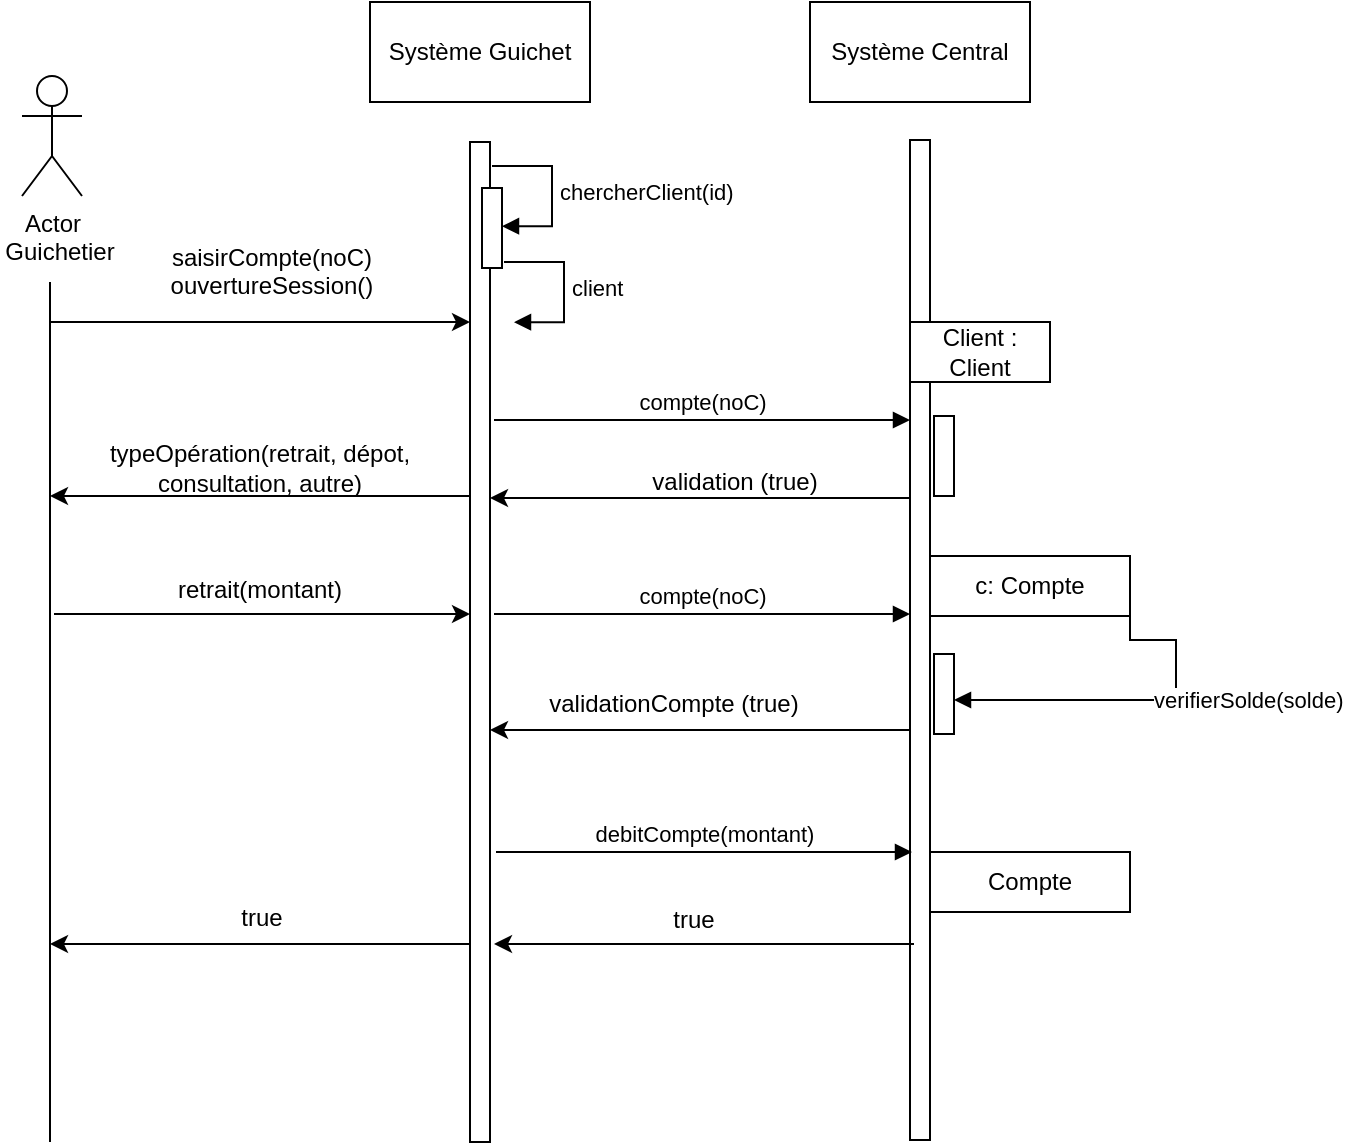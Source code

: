 <mxfile version="24.8.3">
  <diagram name="Page-1" id="g--oOW1se6zdyJOI4cht">
    <mxGraphModel dx="1836" dy="724" grid="1" gridSize="10" guides="1" tooltips="1" connect="1" arrows="1" fold="1" page="1" pageScale="1" pageWidth="827" pageHeight="1169" math="0" shadow="0">
      <root>
        <mxCell id="0" />
        <mxCell id="1" parent="0" />
        <mxCell id="llFnNXzoIbvIS_eM6WQq-1" value="Actor" style="shape=umlActor;verticalLabelPosition=bottom;verticalAlign=top;html=1;" vertex="1" parent="1">
          <mxGeometry x="66" y="67" width="30" height="60" as="geometry" />
        </mxCell>
        <mxCell id="llFnNXzoIbvIS_eM6WQq-2" value="Guichetier" style="text;html=1;align=center;verticalAlign=middle;whiteSpace=wrap;rounded=0;" vertex="1" parent="1">
          <mxGeometry x="55" y="140" width="60" height="30" as="geometry" />
        </mxCell>
        <mxCell id="llFnNXzoIbvIS_eM6WQq-3" value="" style="endArrow=none;html=1;rounded=0;" edge="1" parent="1">
          <mxGeometry width="50" height="50" relative="1" as="geometry">
            <mxPoint x="80" y="600" as="sourcePoint" />
            <mxPoint x="80" y="170" as="targetPoint" />
          </mxGeometry>
        </mxCell>
        <mxCell id="llFnNXzoIbvIS_eM6WQq-5" value="" style="endArrow=classic;html=1;rounded=0;" edge="1" parent="1">
          <mxGeometry width="50" height="50" relative="1" as="geometry">
            <mxPoint x="80" y="190" as="sourcePoint" />
            <mxPoint x="290" y="190" as="targetPoint" />
          </mxGeometry>
        </mxCell>
        <mxCell id="llFnNXzoIbvIS_eM6WQq-7" value="Système Guichet" style="html=1;whiteSpace=wrap;" vertex="1" parent="1">
          <mxGeometry x="240" y="30" width="110" height="50" as="geometry" />
        </mxCell>
        <mxCell id="llFnNXzoIbvIS_eM6WQq-8" value="" style="html=1;points=[[0,0,0,0,5],[0,1,0,0,-5],[1,0,0,0,5],[1,1,0,0,-5]];perimeter=orthogonalPerimeter;outlineConnect=0;targetShapes=umlLifeline;portConstraint=eastwest;newEdgeStyle={&quot;curved&quot;:0,&quot;rounded&quot;:0};" vertex="1" parent="1">
          <mxGeometry x="290" y="100" width="10" height="500" as="geometry" />
        </mxCell>
        <mxCell id="llFnNXzoIbvIS_eM6WQq-9" value="Système Central" style="html=1;whiteSpace=wrap;" vertex="1" parent="1">
          <mxGeometry x="460" y="30" width="110" height="50" as="geometry" />
        </mxCell>
        <mxCell id="llFnNXzoIbvIS_eM6WQq-10" value="" style="html=1;points=[[0,0,0,0,5],[0,1,0,0,-5],[1,0,0,0,5],[1,1,0,0,-5]];perimeter=orthogonalPerimeter;outlineConnect=0;targetShapes=umlLifeline;portConstraint=eastwest;newEdgeStyle={&quot;curved&quot;:0,&quot;rounded&quot;:0};" vertex="1" parent="1">
          <mxGeometry x="510" y="99" width="10" height="500" as="geometry" />
        </mxCell>
        <mxCell id="llFnNXzoIbvIS_eM6WQq-11" value="&lt;div&gt;saisirCompte(noC)&lt;/div&gt;&lt;div&gt;&lt;span style=&quot;background-color: initial;&quot;&gt;ouvertureSession()&lt;/span&gt;&lt;/div&gt;&lt;div&gt;&lt;span style=&quot;background-color: initial;&quot;&gt;&lt;br&gt;&lt;/span&gt;&lt;/div&gt;" style="text;html=1;align=center;verticalAlign=middle;whiteSpace=wrap;rounded=0;" vertex="1" parent="1">
          <mxGeometry x="131" y="157" width="120" height="30" as="geometry" />
        </mxCell>
        <mxCell id="llFnNXzoIbvIS_eM6WQq-13" value="" style="html=1;points=[[0,0,0,0,5],[0,1,0,0,-5],[1,0,0,0,5],[1,1,0,0,-5]];perimeter=orthogonalPerimeter;outlineConnect=0;targetShapes=umlLifeline;portConstraint=eastwest;newEdgeStyle={&quot;curved&quot;:0,&quot;rounded&quot;:0};" vertex="1" parent="1">
          <mxGeometry x="296" y="123" width="10" height="40" as="geometry" />
        </mxCell>
        <mxCell id="llFnNXzoIbvIS_eM6WQq-14" value="chercherClient(id)" style="html=1;align=left;spacingLeft=2;endArrow=block;rounded=0;edgeStyle=orthogonalEdgeStyle;curved=0;rounded=0;" edge="1" parent="1">
          <mxGeometry relative="1" as="geometry">
            <mxPoint x="301" y="112" as="sourcePoint" />
            <Array as="points">
              <mxPoint x="331" y="142" />
            </Array>
            <mxPoint x="306" y="142.067" as="targetPoint" />
          </mxGeometry>
        </mxCell>
        <mxCell id="llFnNXzoIbvIS_eM6WQq-16" value="client" style="html=1;align=left;spacingLeft=2;endArrow=block;rounded=0;edgeStyle=orthogonalEdgeStyle;curved=0;rounded=0;" edge="1" parent="1">
          <mxGeometry relative="1" as="geometry">
            <mxPoint x="307" y="160" as="sourcePoint" />
            <Array as="points">
              <mxPoint x="337" y="190" />
            </Array>
            <mxPoint x="312" y="190.067" as="targetPoint" />
          </mxGeometry>
        </mxCell>
        <mxCell id="llFnNXzoIbvIS_eM6WQq-17" value="compte(noC)" style="html=1;verticalAlign=bottom;endArrow=block;curved=0;rounded=0;" edge="1" parent="1" target="llFnNXzoIbvIS_eM6WQq-10">
          <mxGeometry width="80" relative="1" as="geometry">
            <mxPoint x="302" y="239" as="sourcePoint" />
            <mxPoint x="382" y="239" as="targetPoint" />
          </mxGeometry>
        </mxCell>
        <mxCell id="llFnNXzoIbvIS_eM6WQq-18" value="Client : Client" style="html=1;whiteSpace=wrap;" vertex="1" parent="1">
          <mxGeometry x="510" y="190" width="70" height="30" as="geometry" />
        </mxCell>
        <mxCell id="llFnNXzoIbvIS_eM6WQq-19" value="" style="endArrow=classic;html=1;rounded=0;" edge="1" parent="1" target="llFnNXzoIbvIS_eM6WQq-8">
          <mxGeometry width="50" height="50" relative="1" as="geometry">
            <mxPoint x="510" y="278" as="sourcePoint" />
            <mxPoint x="450" y="278" as="targetPoint" />
          </mxGeometry>
        </mxCell>
        <mxCell id="llFnNXzoIbvIS_eM6WQq-20" value="validation (true)" style="text;html=1;align=center;verticalAlign=middle;whiteSpace=wrap;rounded=0;" vertex="1" parent="1">
          <mxGeometry x="375" y="255" width="95" height="30" as="geometry" />
        </mxCell>
        <mxCell id="llFnNXzoIbvIS_eM6WQq-21" value="" style="html=1;points=[[0,0,0,0,5],[0,1,0,0,-5],[1,0,0,0,5],[1,1,0,0,-5]];perimeter=orthogonalPerimeter;outlineConnect=0;targetShapes=umlLifeline;portConstraint=eastwest;newEdgeStyle={&quot;curved&quot;:0,&quot;rounded&quot;:0};" vertex="1" parent="1">
          <mxGeometry x="522" y="237" width="10" height="40" as="geometry" />
        </mxCell>
        <mxCell id="llFnNXzoIbvIS_eM6WQq-22" value="" style="endArrow=classic;html=1;rounded=0;" edge="1" parent="1">
          <mxGeometry width="50" height="50" relative="1" as="geometry">
            <mxPoint x="290" y="277" as="sourcePoint" />
            <mxPoint x="80" y="277" as="targetPoint" />
          </mxGeometry>
        </mxCell>
        <mxCell id="llFnNXzoIbvIS_eM6WQq-23" value="typeOpération(retrait, dépot, consultation, autre)" style="text;html=1;align=center;verticalAlign=middle;whiteSpace=wrap;rounded=0;" vertex="1" parent="1">
          <mxGeometry x="90" y="248" width="190" height="30" as="geometry" />
        </mxCell>
        <mxCell id="llFnNXzoIbvIS_eM6WQq-24" value="" style="endArrow=classic;html=1;rounded=0;" edge="1" parent="1" target="llFnNXzoIbvIS_eM6WQq-8">
          <mxGeometry width="50" height="50" relative="1" as="geometry">
            <mxPoint x="82" y="336" as="sourcePoint" />
            <mxPoint x="132" y="286" as="targetPoint" />
          </mxGeometry>
        </mxCell>
        <mxCell id="llFnNXzoIbvIS_eM6WQq-25" value="retrait(montant)" style="text;html=1;align=center;verticalAlign=middle;whiteSpace=wrap;rounded=0;" vertex="1" parent="1">
          <mxGeometry x="110" y="309" width="150" height="30" as="geometry" />
        </mxCell>
        <mxCell id="llFnNXzoIbvIS_eM6WQq-28" value="compte(noC)" style="html=1;verticalAlign=bottom;endArrow=block;curved=0;rounded=0;" edge="1" parent="1">
          <mxGeometry width="80" relative="1" as="geometry">
            <mxPoint x="302" y="336" as="sourcePoint" />
            <mxPoint x="510" y="336" as="targetPoint" />
          </mxGeometry>
        </mxCell>
        <mxCell id="llFnNXzoIbvIS_eM6WQq-29" value="c: Compte" style="html=1;whiteSpace=wrap;" vertex="1" parent="1">
          <mxGeometry x="520" y="307" width="100" height="30" as="geometry" />
        </mxCell>
        <mxCell id="llFnNXzoIbvIS_eM6WQq-30" value="verifierSolde(solde)" style="html=1;align=left;spacingLeft=2;endArrow=block;rounded=0;edgeStyle=orthogonalEdgeStyle;curved=0;rounded=0;exitX=1;exitY=0.5;exitDx=0;exitDy=0;" edge="1" parent="1" source="llFnNXzoIbvIS_eM6WQq-29" target="llFnNXzoIbvIS_eM6WQq-32">
          <mxGeometry relative="1" as="geometry">
            <mxPoint x="613" y="349" as="sourcePoint" />
            <Array as="points">
              <mxPoint x="620" y="349" />
              <mxPoint x="643" y="349" />
              <mxPoint x="643" y="379" />
            </Array>
            <mxPoint x="618" y="379.067" as="targetPoint" />
          </mxGeometry>
        </mxCell>
        <mxCell id="llFnNXzoIbvIS_eM6WQq-32" value="" style="html=1;points=[[0,0,0,0,5],[0,1,0,0,-5],[1,0,0,0,5],[1,1,0,0,-5]];perimeter=orthogonalPerimeter;outlineConnect=0;targetShapes=umlLifeline;portConstraint=eastwest;newEdgeStyle={&quot;curved&quot;:0,&quot;rounded&quot;:0};" vertex="1" parent="1">
          <mxGeometry x="522" y="356" width="10" height="40" as="geometry" />
        </mxCell>
        <mxCell id="llFnNXzoIbvIS_eM6WQq-33" value="" style="endArrow=classic;html=1;rounded=0;" edge="1" parent="1">
          <mxGeometry width="50" height="50" relative="1" as="geometry">
            <mxPoint x="510" y="394" as="sourcePoint" />
            <mxPoint x="300" y="394" as="targetPoint" />
          </mxGeometry>
        </mxCell>
        <mxCell id="llFnNXzoIbvIS_eM6WQq-34" value="validationCompte (true)" style="text;html=1;align=center;verticalAlign=middle;whiteSpace=wrap;rounded=0;" vertex="1" parent="1">
          <mxGeometry x="320" y="366" width="144" height="30" as="geometry" />
        </mxCell>
        <mxCell id="llFnNXzoIbvIS_eM6WQq-35" value="debitCompte(montant)" style="html=1;verticalAlign=bottom;endArrow=block;curved=0;rounded=0;" edge="1" parent="1">
          <mxGeometry width="80" relative="1" as="geometry">
            <mxPoint x="303" y="455" as="sourcePoint" />
            <mxPoint x="511" y="455" as="targetPoint" />
          </mxGeometry>
        </mxCell>
        <mxCell id="llFnNXzoIbvIS_eM6WQq-36" value="Compte" style="html=1;whiteSpace=wrap;" vertex="1" parent="1">
          <mxGeometry x="520" y="455" width="100" height="30" as="geometry" />
        </mxCell>
        <mxCell id="llFnNXzoIbvIS_eM6WQq-38" value="" style="endArrow=classic;html=1;rounded=0;" edge="1" parent="1">
          <mxGeometry width="50" height="50" relative="1" as="geometry">
            <mxPoint x="512" y="501" as="sourcePoint" />
            <mxPoint x="302" y="501" as="targetPoint" />
          </mxGeometry>
        </mxCell>
        <mxCell id="llFnNXzoIbvIS_eM6WQq-40" value="true" style="text;html=1;align=center;verticalAlign=middle;whiteSpace=wrap;rounded=0;" vertex="1" parent="1">
          <mxGeometry x="330" y="474" width="144" height="30" as="geometry" />
        </mxCell>
        <mxCell id="llFnNXzoIbvIS_eM6WQq-42" value="" style="endArrow=classic;html=1;rounded=0;" edge="1" parent="1">
          <mxGeometry width="50" height="50" relative="1" as="geometry">
            <mxPoint x="290" y="501" as="sourcePoint" />
            <mxPoint x="80" y="501" as="targetPoint" />
          </mxGeometry>
        </mxCell>
        <mxCell id="llFnNXzoIbvIS_eM6WQq-44" value="true" style="text;html=1;align=center;verticalAlign=middle;whiteSpace=wrap;rounded=0;" vertex="1" parent="1">
          <mxGeometry x="156" y="473" width="60" height="30" as="geometry" />
        </mxCell>
      </root>
    </mxGraphModel>
  </diagram>
</mxfile>
